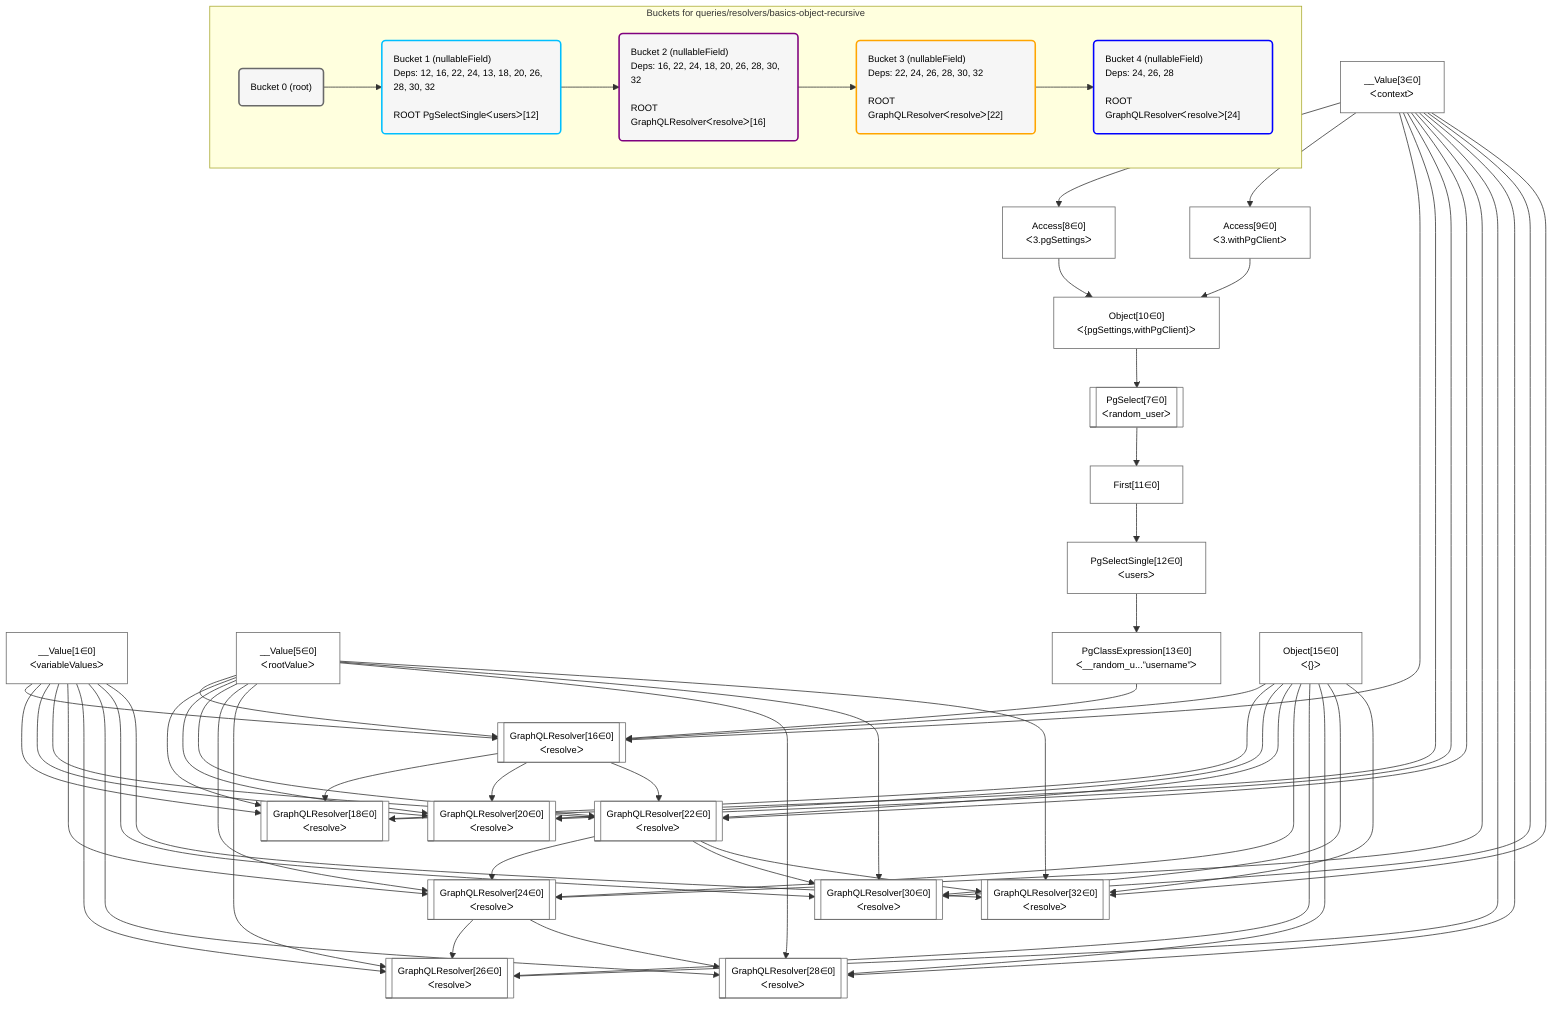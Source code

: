 %%{init: {'themeVariables': { 'fontSize': '12px'}}}%%
graph TD
    classDef path fill:#eee,stroke:#000,color:#000
    classDef plan fill:#fff,stroke-width:1px,color:#000
    classDef itemplan fill:#fff,stroke-width:2px,color:#000
    classDef sideeffectplan fill:#f00,stroke-width:2px,color:#000
    classDef bucket fill:#f6f6f6,color:#000,stroke-width:2px,text-align:left


    %% define steps
    __Value1["__Value[1∈0]<br />ᐸvariableValuesᐳ"]:::plan
    __Value3["__Value[3∈0]<br />ᐸcontextᐳ"]:::plan
    __Value5["__Value[5∈0]<br />ᐸrootValueᐳ"]:::plan
    Access8["Access[8∈0]<br />ᐸ3.pgSettingsᐳ"]:::plan
    Access9["Access[9∈0]<br />ᐸ3.withPgClientᐳ"]:::plan
    Object10["Object[10∈0]<br />ᐸ{pgSettings,withPgClient}ᐳ"]:::plan
    PgSelect7[["PgSelect[7∈0]<br />ᐸrandom_userᐳ"]]:::plan
    First11["First[11∈0]"]:::plan
    PgSelectSingle12["PgSelectSingle[12∈0]<br />ᐸusersᐳ"]:::plan
    PgClassExpression13["PgClassExpression[13∈0]<br />ᐸ__random_u...”username”ᐳ"]:::plan
    Object15["Object[15∈0]<br />ᐸ{}ᐳ"]:::plan
    GraphQLResolver16[["GraphQLResolver[16∈0]<br />ᐸresolveᐳ"]]:::plan
    GraphQLResolver18[["GraphQLResolver[18∈0]<br />ᐸresolveᐳ"]]:::plan
    GraphQLResolver20[["GraphQLResolver[20∈0]<br />ᐸresolveᐳ"]]:::plan
    GraphQLResolver22[["GraphQLResolver[22∈0]<br />ᐸresolveᐳ"]]:::plan
    GraphQLResolver24[["GraphQLResolver[24∈0]<br />ᐸresolveᐳ"]]:::plan
    GraphQLResolver26[["GraphQLResolver[26∈0]<br />ᐸresolveᐳ"]]:::plan
    GraphQLResolver28[["GraphQLResolver[28∈0]<br />ᐸresolveᐳ"]]:::plan
    GraphQLResolver30[["GraphQLResolver[30∈0]<br />ᐸresolveᐳ"]]:::plan
    GraphQLResolver32[["GraphQLResolver[32∈0]<br />ᐸresolveᐳ"]]:::plan

    %% plan dependencies
    __Value3 --> Access8
    __Value3 --> Access9
    Access8 & Access9 --> Object10
    Object10 --> PgSelect7
    PgSelect7 --> First11
    First11 --> PgSelectSingle12
    PgSelectSingle12 --> PgClassExpression13
    PgClassExpression13 & Object15 & __Value3 & __Value1 & __Value5 --> GraphQLResolver16
    GraphQLResolver16 & Object15 & __Value3 & __Value1 & __Value5 --> GraphQLResolver18
    GraphQLResolver16 & Object15 & __Value3 & __Value1 & __Value5 --> GraphQLResolver20
    GraphQLResolver16 & Object15 & __Value3 & __Value1 & __Value5 --> GraphQLResolver22
    GraphQLResolver22 & Object15 & __Value3 & __Value1 & __Value5 --> GraphQLResolver24
    GraphQLResolver24 & Object15 & __Value3 & __Value1 & __Value5 --> GraphQLResolver26
    GraphQLResolver24 & Object15 & __Value3 & __Value1 & __Value5 --> GraphQLResolver28
    GraphQLResolver22 & Object15 & __Value3 & __Value1 & __Value5 --> GraphQLResolver30
    GraphQLResolver22 & Object15 & __Value3 & __Value1 & __Value5 --> GraphQLResolver32

    subgraph "Buckets for queries/resolvers/basics-object-recursive"
    Bucket0("Bucket 0 (root)"):::bucket
    classDef bucket0 stroke:#696969
    class Bucket0,__Value1,__Value3,__Value5,PgSelect7,Access8,Access9,Object10,First11,PgSelectSingle12,PgClassExpression13,Object15,GraphQLResolver16,GraphQLResolver18,GraphQLResolver20,GraphQLResolver22,GraphQLResolver24,GraphQLResolver26,GraphQLResolver28,GraphQLResolver30,GraphQLResolver32 bucket0
    Bucket1("Bucket 1 (nullableField)<br />Deps: 12, 16, 22, 24, 13, 18, 20, 26, 28, 30, 32<br /><br />ROOT PgSelectSingleᐸusersᐳ[12]"):::bucket
    classDef bucket1 stroke:#00bfff
    class Bucket1 bucket1
    Bucket2("Bucket 2 (nullableField)<br />Deps: 16, 22, 24, 18, 20, 26, 28, 30, 32<br /><br />ROOT GraphQLResolverᐸresolveᐳ[16]"):::bucket
    classDef bucket2 stroke:#7f007f
    class Bucket2 bucket2
    Bucket3("Bucket 3 (nullableField)<br />Deps: 22, 24, 26, 28, 30, 32<br /><br />ROOT GraphQLResolverᐸresolveᐳ[22]"):::bucket
    classDef bucket3 stroke:#ffa500
    class Bucket3 bucket3
    Bucket4("Bucket 4 (nullableField)<br />Deps: 24, 26, 28<br /><br />ROOT GraphQLResolverᐸresolveᐳ[24]"):::bucket
    classDef bucket4 stroke:#0000ff
    class Bucket4 bucket4
    Bucket0 --> Bucket1
    Bucket1 --> Bucket2
    Bucket2 --> Bucket3
    Bucket3 --> Bucket4
    end